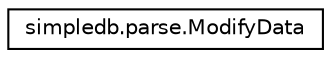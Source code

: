 digraph "Graphical Class Hierarchy"
{
  edge [fontname="Helvetica",fontsize="10",labelfontname="Helvetica",labelfontsize="10"];
  node [fontname="Helvetica",fontsize="10",shape=record];
  rankdir="LR";
  Node0 [label="simpledb.parse.ModifyData",height=0.2,width=0.4,color="black", fillcolor="white", style="filled",URL="$classsimpledb_1_1parse_1_1ModifyData.html"];
}
